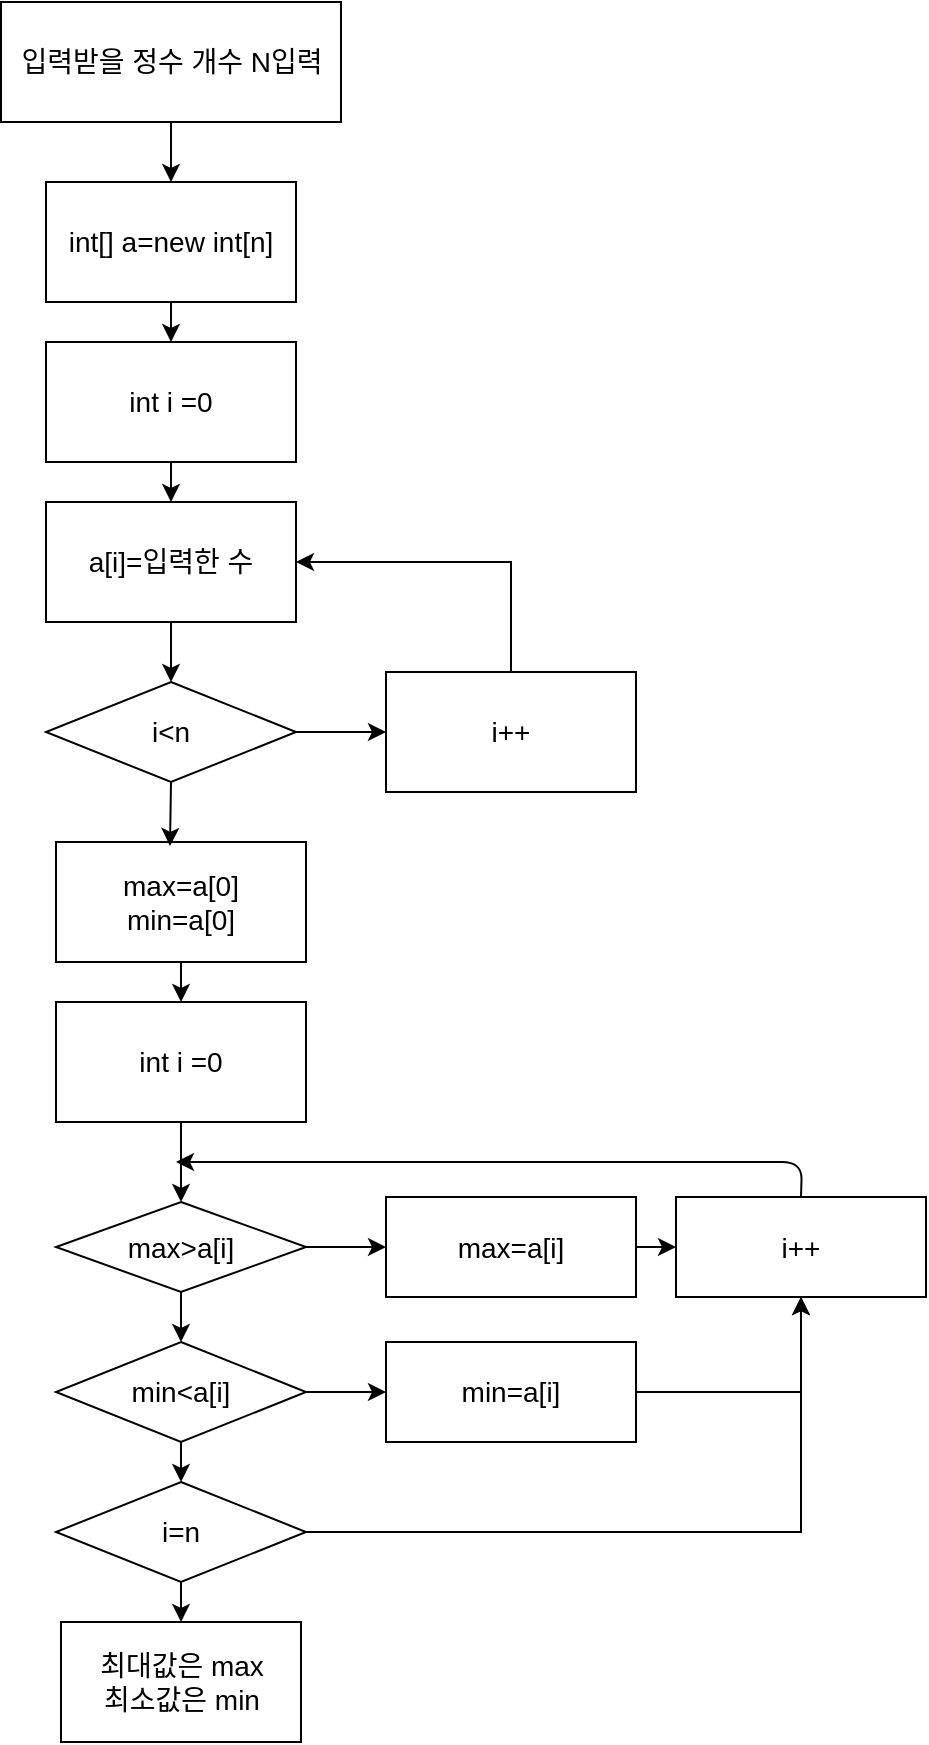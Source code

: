 <mxfile version="14.1.2" type="device"><diagram id="p_50J9C7oue0QIrRh140" name="Page-1"><mxGraphModel dx="460" dy="784" grid="1" gridSize="10" guides="1" tooltips="1" connect="1" arrows="1" fold="1" page="1" pageScale="1" pageWidth="827" pageHeight="1169" math="0" shadow="0"><root><mxCell id="0"/><mxCell id="1" parent="0"/><mxCell id="JysK6NADXw6AyDmQRVpu-4" style="edgeStyle=orthogonalEdgeStyle;rounded=0;orthogonalLoop=1;jettySize=auto;html=1;exitX=0.5;exitY=1;exitDx=0;exitDy=0;entryX=0.5;entryY=0;entryDx=0;entryDy=0;fontSize=14;" edge="1" parent="1" source="JysK6NADXw6AyDmQRVpu-1" target="JysK6NADXw6AyDmQRVpu-2"><mxGeometry relative="1" as="geometry"/></mxCell><mxCell id="JysK6NADXw6AyDmQRVpu-1" value="입력받을 정수 개수 N입력" style="rounded=0;whiteSpace=wrap;html=1;fontSize=14;" vertex="1" parent="1"><mxGeometry x="152.5" y="120" width="170" height="60" as="geometry"/></mxCell><mxCell id="JysK6NADXw6AyDmQRVpu-22" style="edgeStyle=orthogonalEdgeStyle;rounded=0;orthogonalLoop=1;jettySize=auto;html=1;exitX=0.5;exitY=1;exitDx=0;exitDy=0;entryX=0.5;entryY=0;entryDx=0;entryDy=0;fontSize=14;" edge="1" parent="1" source="JysK6NADXw6AyDmQRVpu-2" target="JysK6NADXw6AyDmQRVpu-19"><mxGeometry relative="1" as="geometry"/></mxCell><mxCell id="JysK6NADXw6AyDmQRVpu-2" value="int[] a=new int[n]" style="rounded=0;whiteSpace=wrap;html=1;fontSize=14;" vertex="1" parent="1"><mxGeometry x="175" y="210" width="125" height="60" as="geometry"/></mxCell><mxCell id="JysK6NADXw6AyDmQRVpu-7" style="edgeStyle=orthogonalEdgeStyle;rounded=0;orthogonalLoop=1;jettySize=auto;html=1;exitX=0.5;exitY=1;exitDx=0;exitDy=0;entryX=0.5;entryY=0;entryDx=0;entryDy=0;fontSize=14;" edge="1" parent="1" source="JysK6NADXw6AyDmQRVpu-3" target="JysK6NADXw6AyDmQRVpu-6"><mxGeometry relative="1" as="geometry"/></mxCell><mxCell id="JysK6NADXw6AyDmQRVpu-3" value="max=a[0]&lt;br&gt;min=a[0]" style="rounded=0;whiteSpace=wrap;html=1;fontSize=14;" vertex="1" parent="1"><mxGeometry x="180" y="540" width="125" height="60" as="geometry"/></mxCell><mxCell id="JysK6NADXw6AyDmQRVpu-36" style="edgeStyle=orthogonalEdgeStyle;rounded=0;orthogonalLoop=1;jettySize=auto;html=1;exitX=0.5;exitY=1;exitDx=0;exitDy=0;entryX=0.5;entryY=0;entryDx=0;entryDy=0;fontSize=14;" edge="1" parent="1" source="JysK6NADXw6AyDmQRVpu-6" target="JysK6NADXw6AyDmQRVpu-10"><mxGeometry relative="1" as="geometry"/></mxCell><mxCell id="JysK6NADXw6AyDmQRVpu-6" value="int i =0" style="rounded=0;whiteSpace=wrap;html=1;fontSize=14;" vertex="1" parent="1"><mxGeometry x="180" y="620" width="125" height="60" as="geometry"/></mxCell><mxCell id="JysK6NADXw6AyDmQRVpu-40" style="edgeStyle=orthogonalEdgeStyle;rounded=0;orthogonalLoop=1;jettySize=auto;html=1;exitX=1;exitY=0.5;exitDx=0;exitDy=0;entryX=0.5;entryY=1;entryDx=0;entryDy=0;fontSize=14;" edge="1" parent="1" source="JysK6NADXw6AyDmQRVpu-9" target="JysK6NADXw6AyDmQRVpu-16"><mxGeometry relative="1" as="geometry"/></mxCell><mxCell id="JysK6NADXw6AyDmQRVpu-45" style="edgeStyle=orthogonalEdgeStyle;rounded=0;orthogonalLoop=1;jettySize=auto;html=1;exitX=0.5;exitY=1;exitDx=0;exitDy=0;entryX=0.5;entryY=0;entryDx=0;entryDy=0;fontSize=14;" edge="1" parent="1" source="JysK6NADXw6AyDmQRVpu-9" target="JysK6NADXw6AyDmQRVpu-44"><mxGeometry relative="1" as="geometry"/></mxCell><mxCell id="JysK6NADXw6AyDmQRVpu-9" value="i=n" style="rhombus;whiteSpace=wrap;html=1;fontSize=14;" vertex="1" parent="1"><mxGeometry x="180" y="860" width="125" height="50" as="geometry"/></mxCell><mxCell id="JysK6NADXw6AyDmQRVpu-31" style="edgeStyle=orthogonalEdgeStyle;rounded=0;orthogonalLoop=1;jettySize=auto;html=1;exitX=1;exitY=0.5;exitDx=0;exitDy=0;fontSize=14;" edge="1" parent="1" source="JysK6NADXw6AyDmQRVpu-10" target="JysK6NADXw6AyDmQRVpu-15"><mxGeometry relative="1" as="geometry"/></mxCell><mxCell id="JysK6NADXw6AyDmQRVpu-34" style="edgeStyle=orthogonalEdgeStyle;rounded=0;orthogonalLoop=1;jettySize=auto;html=1;exitX=0.5;exitY=1;exitDx=0;exitDy=0;entryX=0.5;entryY=0;entryDx=0;entryDy=0;fontSize=14;" edge="1" parent="1" source="JysK6NADXw6AyDmQRVpu-10" target="JysK6NADXw6AyDmQRVpu-11"><mxGeometry relative="1" as="geometry"/></mxCell><mxCell id="JysK6NADXw6AyDmQRVpu-10" value="max&amp;gt;a[i]" style="rhombus;whiteSpace=wrap;html=1;fontSize=14;" vertex="1" parent="1"><mxGeometry x="180" y="720" width="125" height="45" as="geometry"/></mxCell><mxCell id="JysK6NADXw6AyDmQRVpu-32" style="edgeStyle=orthogonalEdgeStyle;rounded=0;orthogonalLoop=1;jettySize=auto;html=1;exitX=1;exitY=0.5;exitDx=0;exitDy=0;entryX=0;entryY=0.5;entryDx=0;entryDy=0;fontSize=14;" edge="1" parent="1" source="JysK6NADXw6AyDmQRVpu-11" target="JysK6NADXw6AyDmQRVpu-14"><mxGeometry relative="1" as="geometry"/></mxCell><mxCell id="JysK6NADXw6AyDmQRVpu-35" style="edgeStyle=orthogonalEdgeStyle;rounded=0;orthogonalLoop=1;jettySize=auto;html=1;exitX=0.5;exitY=1;exitDx=0;exitDy=0;entryX=0.5;entryY=0;entryDx=0;entryDy=0;fontSize=14;" edge="1" parent="1" source="JysK6NADXw6AyDmQRVpu-11"><mxGeometry relative="1" as="geometry"><mxPoint x="242.5" y="860" as="targetPoint"/></mxGeometry></mxCell><mxCell id="JysK6NADXw6AyDmQRVpu-11" value="min&amp;lt;a[i]" style="rhombus;whiteSpace=wrap;html=1;fontSize=14;" vertex="1" parent="1"><mxGeometry x="180" y="790" width="125" height="50" as="geometry"/></mxCell><mxCell id="JysK6NADXw6AyDmQRVpu-39" style="edgeStyle=orthogonalEdgeStyle;rounded=0;orthogonalLoop=1;jettySize=auto;html=1;exitX=1;exitY=0.5;exitDx=0;exitDy=0;entryX=0.5;entryY=1;entryDx=0;entryDy=0;fontSize=14;" edge="1" parent="1" source="JysK6NADXw6AyDmQRVpu-14" target="JysK6NADXw6AyDmQRVpu-16"><mxGeometry relative="1" as="geometry"/></mxCell><mxCell id="JysK6NADXw6AyDmQRVpu-14" value="min=a[i]" style="rounded=0;whiteSpace=wrap;html=1;fontSize=14;" vertex="1" parent="1"><mxGeometry x="345" y="790" width="125" height="50" as="geometry"/></mxCell><mxCell id="JysK6NADXw6AyDmQRVpu-41" style="edgeStyle=orthogonalEdgeStyle;rounded=0;orthogonalLoop=1;jettySize=auto;html=1;exitX=1;exitY=0.5;exitDx=0;exitDy=0;entryX=0;entryY=0.5;entryDx=0;entryDy=0;fontSize=14;" edge="1" parent="1" source="JysK6NADXw6AyDmQRVpu-15" target="JysK6NADXw6AyDmQRVpu-16"><mxGeometry relative="1" as="geometry"/></mxCell><mxCell id="JysK6NADXw6AyDmQRVpu-15" value="max=a[i]" style="rounded=0;whiteSpace=wrap;html=1;fontSize=14;" vertex="1" parent="1"><mxGeometry x="345" y="717.5" width="125" height="50" as="geometry"/></mxCell><mxCell id="JysK6NADXw6AyDmQRVpu-16" value="i++" style="rounded=0;whiteSpace=wrap;html=1;fontSize=14;" vertex="1" parent="1"><mxGeometry x="490" y="717.5" width="125" height="50" as="geometry"/></mxCell><mxCell id="JysK6NADXw6AyDmQRVpu-23" style="edgeStyle=orthogonalEdgeStyle;rounded=0;orthogonalLoop=1;jettySize=auto;html=1;exitX=0.5;exitY=1;exitDx=0;exitDy=0;entryX=0.5;entryY=0;entryDx=0;entryDy=0;fontSize=14;" edge="1" parent="1" source="JysK6NADXw6AyDmQRVpu-19" target="JysK6NADXw6AyDmQRVpu-21"><mxGeometry relative="1" as="geometry"/></mxCell><mxCell id="JysK6NADXw6AyDmQRVpu-19" value="int i =0" style="rounded=0;whiteSpace=wrap;html=1;fontSize=14;" vertex="1" parent="1"><mxGeometry x="175" y="290" width="125" height="60" as="geometry"/></mxCell><mxCell id="JysK6NADXw6AyDmQRVpu-25" style="edgeStyle=orthogonalEdgeStyle;rounded=0;orthogonalLoop=1;jettySize=auto;html=1;exitX=0.5;exitY=1;exitDx=0;exitDy=0;entryX=0.456;entryY=0.033;entryDx=0;entryDy=0;entryPerimeter=0;fontSize=14;" edge="1" parent="1" source="JysK6NADXw6AyDmQRVpu-20" target="JysK6NADXw6AyDmQRVpu-3"><mxGeometry relative="1" as="geometry"/></mxCell><mxCell id="JysK6NADXw6AyDmQRVpu-28" style="edgeStyle=orthogonalEdgeStyle;rounded=0;orthogonalLoop=1;jettySize=auto;html=1;exitX=1;exitY=0.5;exitDx=0;exitDy=0;entryX=0;entryY=0.5;entryDx=0;entryDy=0;fontSize=14;" edge="1" parent="1" source="JysK6NADXw6AyDmQRVpu-20" target="JysK6NADXw6AyDmQRVpu-27"><mxGeometry relative="1" as="geometry"/></mxCell><mxCell id="JysK6NADXw6AyDmQRVpu-20" value="i&amp;lt;n" style="rhombus;whiteSpace=wrap;html=1;fontSize=14;" vertex="1" parent="1"><mxGeometry x="175" y="460" width="125" height="50" as="geometry"/></mxCell><mxCell id="JysK6NADXw6AyDmQRVpu-24" style="edgeStyle=orthogonalEdgeStyle;rounded=0;orthogonalLoop=1;jettySize=auto;html=1;exitX=0.5;exitY=1;exitDx=0;exitDy=0;entryX=0.5;entryY=0;entryDx=0;entryDy=0;fontSize=14;" edge="1" parent="1" source="JysK6NADXw6AyDmQRVpu-21" target="JysK6NADXw6AyDmQRVpu-20"><mxGeometry relative="1" as="geometry"/></mxCell><mxCell id="JysK6NADXw6AyDmQRVpu-21" value="a[i]=입력한 수" style="rounded=0;whiteSpace=wrap;html=1;fontSize=14;" vertex="1" parent="1"><mxGeometry x="175" y="370" width="125" height="60" as="geometry"/></mxCell><mxCell id="JysK6NADXw6AyDmQRVpu-29" style="edgeStyle=orthogonalEdgeStyle;rounded=0;orthogonalLoop=1;jettySize=auto;html=1;exitX=0.5;exitY=0;exitDx=0;exitDy=0;entryX=1;entryY=0.5;entryDx=0;entryDy=0;fontSize=14;" edge="1" parent="1" source="JysK6NADXw6AyDmQRVpu-27" target="JysK6NADXw6AyDmQRVpu-21"><mxGeometry relative="1" as="geometry"/></mxCell><mxCell id="JysK6NADXw6AyDmQRVpu-27" value="i++" style="rounded=0;whiteSpace=wrap;html=1;fontSize=14;" vertex="1" parent="1"><mxGeometry x="345" y="455" width="125" height="60" as="geometry"/></mxCell><mxCell id="JysK6NADXw6AyDmQRVpu-43" value="" style="endArrow=classic;html=1;fontSize=14;exitX=0.5;exitY=0;exitDx=0;exitDy=0;" edge="1" parent="1" source="JysK6NADXw6AyDmQRVpu-16"><mxGeometry width="50" height="50" relative="1" as="geometry"><mxPoint x="350" y="1020" as="sourcePoint"/><mxPoint x="240" y="700" as="targetPoint"/><Array as="points"><mxPoint x="553" y="700"/></Array></mxGeometry></mxCell><mxCell id="JysK6NADXw6AyDmQRVpu-44" value="최대값은 max&lt;br&gt;최소값은 min" style="rounded=0;whiteSpace=wrap;html=1;fontSize=14;" vertex="1" parent="1"><mxGeometry x="182.5" y="930" width="120" height="60" as="geometry"/></mxCell></root></mxGraphModel></diagram></mxfile>